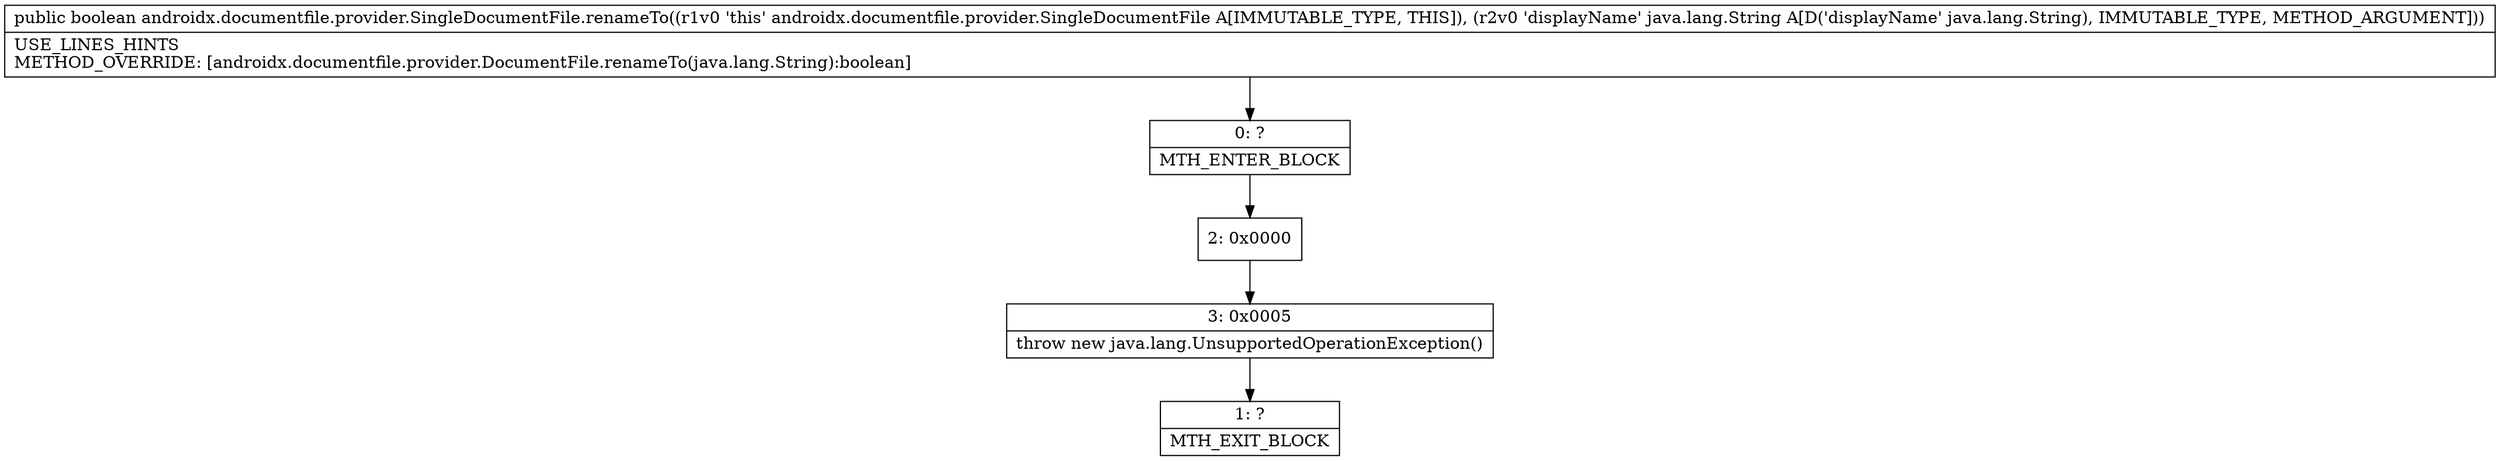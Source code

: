 digraph "CFG forandroidx.documentfile.provider.SingleDocumentFile.renameTo(Ljava\/lang\/String;)Z" {
Node_0 [shape=record,label="{0\:\ ?|MTH_ENTER_BLOCK\l}"];
Node_2 [shape=record,label="{2\:\ 0x0000}"];
Node_3 [shape=record,label="{3\:\ 0x0005|throw new java.lang.UnsupportedOperationException()\l}"];
Node_1 [shape=record,label="{1\:\ ?|MTH_EXIT_BLOCK\l}"];
MethodNode[shape=record,label="{public boolean androidx.documentfile.provider.SingleDocumentFile.renameTo((r1v0 'this' androidx.documentfile.provider.SingleDocumentFile A[IMMUTABLE_TYPE, THIS]), (r2v0 'displayName' java.lang.String A[D('displayName' java.lang.String), IMMUTABLE_TYPE, METHOD_ARGUMENT]))  | USE_LINES_HINTS\lMETHOD_OVERRIDE: [androidx.documentfile.provider.DocumentFile.renameTo(java.lang.String):boolean]\l}"];
MethodNode -> Node_0;Node_0 -> Node_2;
Node_2 -> Node_3;
Node_3 -> Node_1;
}

